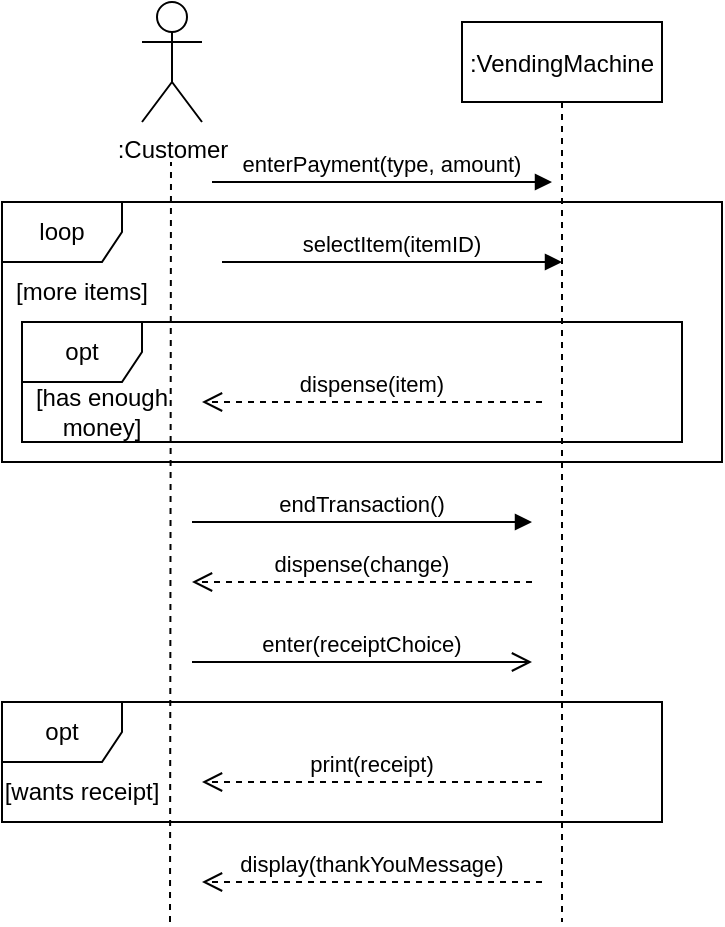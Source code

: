 <mxfile version="15.7.3" type="device"><diagram id="kgpKYQtTHZ0yAKxKKP6v" name="Page-1"><mxGraphModel dx="1022" dy="436" grid="1" gridSize="10" guides="1" tooltips="1" connect="1" arrows="1" fold="1" page="1" pageScale="1" pageWidth="850" pageHeight="1100" math="0" shadow="0"><root><mxCell id="0"/><mxCell id="1" parent="0"/><mxCell id="FcE42Vmhyp1qRxfWSvpI-5" value="loop" style="shape=umlFrame;whiteSpace=wrap;html=1;" parent="1" vertex="1"><mxGeometry x="70" y="170" width="360" height="130" as="geometry"/></mxCell><mxCell id="FcE42Vmhyp1qRxfWSvpI-8" value="opt" style="shape=umlFrame;whiteSpace=wrap;html=1;" parent="1" vertex="1"><mxGeometry x="80" y="230" width="330" height="60" as="geometry"/></mxCell><mxCell id="3nuBFxr9cyL0pnOWT2aG-5" value=":VendingMachine" style="shape=umlLifeline;perimeter=lifelinePerimeter;container=1;collapsible=0;recursiveResize=0;rounded=0;shadow=0;strokeWidth=1;" parent="1" vertex="1"><mxGeometry x="300" y="80" width="100" height="450" as="geometry"/></mxCell><mxCell id="FcE42Vmhyp1qRxfWSvpI-20" value="print(receipt)" style="verticalAlign=bottom;endArrow=open;dashed=1;endSize=8;exitX=0;exitY=0.95;shadow=0;strokeWidth=1;" parent="3nuBFxr9cyL0pnOWT2aG-5" edge="1"><mxGeometry relative="1" as="geometry"><mxPoint x="-130" y="380.0" as="targetPoint"/><mxPoint x="40" y="380.0" as="sourcePoint"/></mxGeometry></mxCell><mxCell id="FcE42Vmhyp1qRxfWSvpI-25" value="opt" style="shape=umlFrame;whiteSpace=wrap;html=1;" parent="3nuBFxr9cyL0pnOWT2aG-5" vertex="1"><mxGeometry x="-230" y="340" width="330" height="60" as="geometry"/></mxCell><mxCell id="FcE42Vmhyp1qRxfWSvpI-9" value="[wants receipt]" style="text;html=1;strokeColor=none;fillColor=none;align=center;verticalAlign=middle;whiteSpace=wrap;rounded=0;" parent="3nuBFxr9cyL0pnOWT2aG-5" vertex="1"><mxGeometry x="-230" y="370" width="80" height="30" as="geometry"/></mxCell><mxCell id="3nuBFxr9cyL0pnOWT2aG-7" value="dispense(item)" style="verticalAlign=bottom;endArrow=open;dashed=1;endSize=8;exitX=0;exitY=0.95;shadow=0;strokeWidth=1;" parent="1" edge="1"><mxGeometry relative="1" as="geometry"><mxPoint x="170" y="270.0" as="targetPoint"/><mxPoint x="340" y="270.0" as="sourcePoint"/></mxGeometry></mxCell><mxCell id="3nuBFxr9cyL0pnOWT2aG-8" value="enterPayment(type, amount)" style="verticalAlign=bottom;endArrow=block;entryX=0;entryY=0;shadow=0;strokeWidth=1;" parent="1" edge="1"><mxGeometry relative="1" as="geometry"><mxPoint x="175" y="160.0" as="sourcePoint"/><mxPoint x="345" y="160.0" as="targetPoint"/></mxGeometry></mxCell><mxCell id="FcE42Vmhyp1qRxfWSvpI-1" value=":Customer" style="shape=umlActor;verticalLabelPosition=bottom;verticalAlign=top;html=1;outlineConnect=0;" parent="1" vertex="1"><mxGeometry x="140" y="70" width="30" height="60" as="geometry"/></mxCell><mxCell id="FcE42Vmhyp1qRxfWSvpI-3" value="" style="endArrow=none;dashed=1;html=1;rounded=0;" parent="1" edge="1"><mxGeometry width="50" height="50" relative="1" as="geometry"><mxPoint x="154" y="530" as="sourcePoint"/><mxPoint x="154.5" y="150" as="targetPoint"/></mxGeometry></mxCell><mxCell id="FcE42Vmhyp1qRxfWSvpI-4" value="selectItem(itemID)" style="verticalAlign=bottom;endArrow=block;entryX=0;entryY=0;shadow=0;strokeWidth=1;" parent="1" edge="1"><mxGeometry relative="1" as="geometry"><mxPoint x="180" y="200.0" as="sourcePoint"/><mxPoint x="350" y="200.0" as="targetPoint"/></mxGeometry></mxCell><mxCell id="FcE42Vmhyp1qRxfWSvpI-7" value="[more items]" style="text;html=1;strokeColor=none;fillColor=none;align=center;verticalAlign=middle;whiteSpace=wrap;rounded=0;" parent="1" vertex="1"><mxGeometry x="70" y="200" width="80" height="30" as="geometry"/></mxCell><mxCell id="FcE42Vmhyp1qRxfWSvpI-10" value="endTransaction()" style="verticalAlign=bottom;endArrow=block;entryX=0;entryY=0;shadow=0;strokeWidth=1;" parent="1" edge="1"><mxGeometry relative="1" as="geometry"><mxPoint x="165" y="330.0" as="sourcePoint"/><mxPoint x="335" y="330.0" as="targetPoint"/></mxGeometry></mxCell><mxCell id="FcE42Vmhyp1qRxfWSvpI-11" value="dispense(change)" style="verticalAlign=bottom;endArrow=open;dashed=1;endSize=8;exitX=0;exitY=0.95;shadow=0;strokeWidth=1;" parent="1" edge="1"><mxGeometry relative="1" as="geometry"><mxPoint x="165" y="360.0" as="targetPoint"/><mxPoint x="335" y="360.0" as="sourcePoint"/></mxGeometry></mxCell><mxCell id="FcE42Vmhyp1qRxfWSvpI-14" value="enter(receiptChoice)" style="verticalAlign=bottom;endArrow=open;dashed=0;endSize=8;exitX=0;exitY=0.95;shadow=0;strokeWidth=1;" parent="1" edge="1"><mxGeometry relative="1" as="geometry"><mxPoint x="335" y="400.0" as="targetPoint"/><mxPoint x="165" y="400.0" as="sourcePoint"/></mxGeometry></mxCell><mxCell id="FcE42Vmhyp1qRxfWSvpI-18" value="[has enough money]" style="text;html=1;strokeColor=none;fillColor=none;align=center;verticalAlign=middle;whiteSpace=wrap;rounded=0;" parent="1" vertex="1"><mxGeometry x="80" y="260" width="80" height="30" as="geometry"/></mxCell><mxCell id="FcE42Vmhyp1qRxfWSvpI-22" value="display(thankYouMessage)" style="verticalAlign=bottom;endArrow=open;dashed=1;endSize=8;exitX=0;exitY=0.95;shadow=0;strokeWidth=1;" parent="1" edge="1"><mxGeometry relative="1" as="geometry"><mxPoint x="170" y="510.0" as="targetPoint"/><mxPoint x="340" y="510.0" as="sourcePoint"/></mxGeometry></mxCell></root></mxGraphModel></diagram></mxfile>